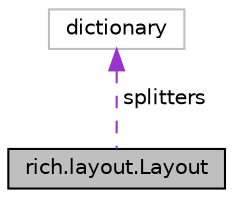 digraph "rich.layout.Layout"
{
 // LATEX_PDF_SIZE
  edge [fontname="Helvetica",fontsize="10",labelfontname="Helvetica",labelfontsize="10"];
  node [fontname="Helvetica",fontsize="10",shape=record];
  Node1 [label="rich.layout.Layout",height=0.2,width=0.4,color="black", fillcolor="grey75", style="filled", fontcolor="black",tooltip=" "];
  Node2 -> Node1 [dir="back",color="darkorchid3",fontsize="10",style="dashed",label=" splitters" ,fontname="Helvetica"];
  Node2 [label="dictionary",height=0.2,width=0.4,color="grey75", fillcolor="white", style="filled",tooltip=" "];
}
